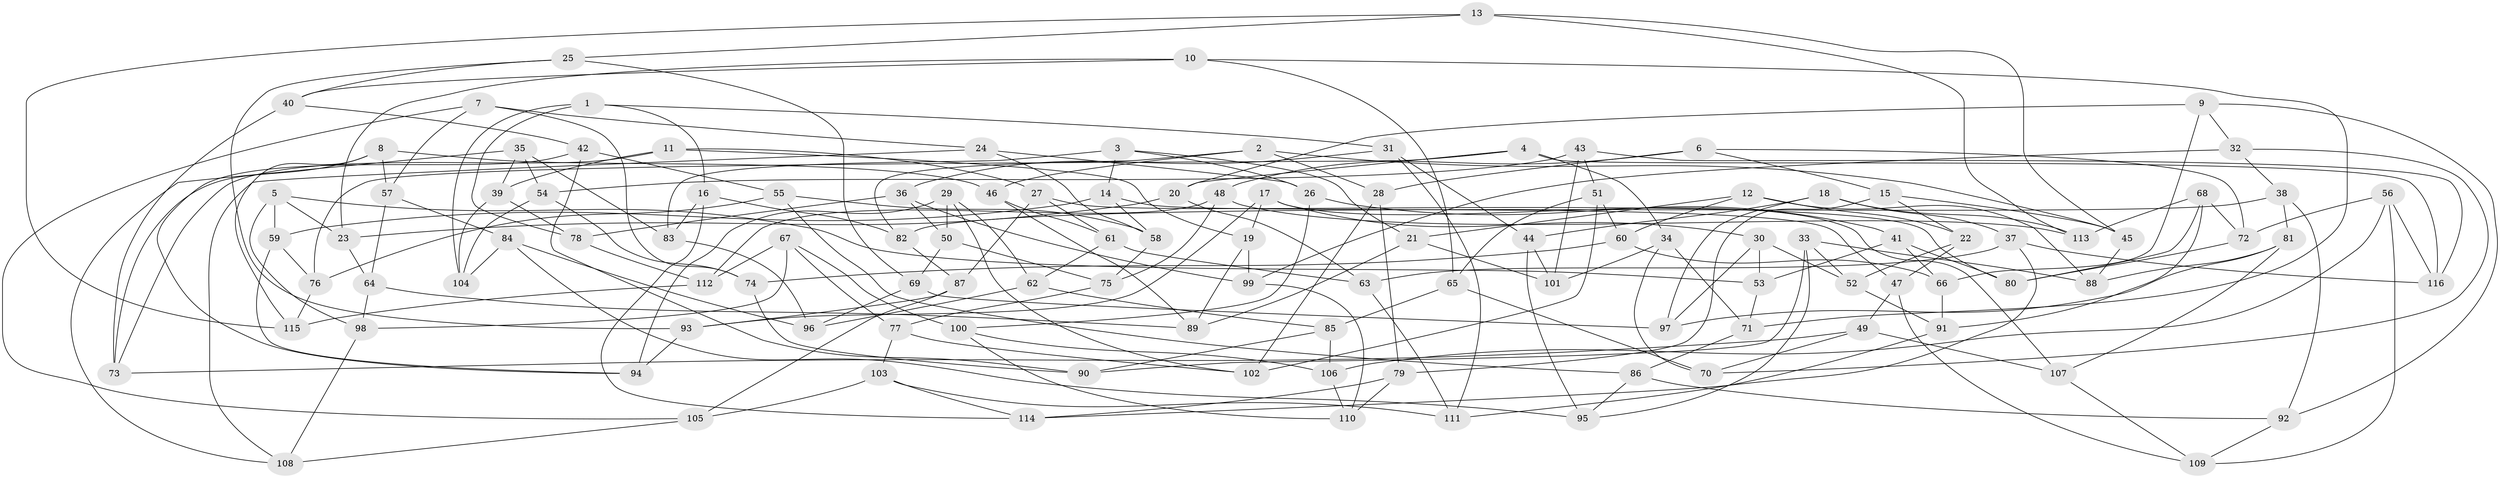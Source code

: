 // coarse degree distribution, {10: 0.04878048780487805, 7: 0.012195121951219513, 4: 0.8414634146341463, 8: 0.012195121951219513, 12: 0.012195121951219513, 11: 0.012195121951219513, 9: 0.012195121951219513, 3: 0.036585365853658534, 6: 0.012195121951219513}
// Generated by graph-tools (version 1.1) at 2025/53/03/04/25 22:53:52]
// undirected, 116 vertices, 232 edges
graph export_dot {
  node [color=gray90,style=filled];
  1;
  2;
  3;
  4;
  5;
  6;
  7;
  8;
  9;
  10;
  11;
  12;
  13;
  14;
  15;
  16;
  17;
  18;
  19;
  20;
  21;
  22;
  23;
  24;
  25;
  26;
  27;
  28;
  29;
  30;
  31;
  32;
  33;
  34;
  35;
  36;
  37;
  38;
  39;
  40;
  41;
  42;
  43;
  44;
  45;
  46;
  47;
  48;
  49;
  50;
  51;
  52;
  53;
  54;
  55;
  56;
  57;
  58;
  59;
  60;
  61;
  62;
  63;
  64;
  65;
  66;
  67;
  68;
  69;
  70;
  71;
  72;
  73;
  74;
  75;
  76;
  77;
  78;
  79;
  80;
  81;
  82;
  83;
  84;
  85;
  86;
  87;
  88;
  89;
  90;
  91;
  92;
  93;
  94;
  95;
  96;
  97;
  98;
  99;
  100;
  101;
  102;
  103;
  104;
  105;
  106;
  107;
  108;
  109;
  110;
  111;
  112;
  113;
  114;
  115;
  116;
  1 -- 78;
  1 -- 31;
  1 -- 16;
  1 -- 104;
  2 -- 46;
  2 -- 82;
  2 -- 45;
  2 -- 28;
  3 -- 21;
  3 -- 14;
  3 -- 26;
  3 -- 83;
  4 -- 76;
  4 -- 20;
  4 -- 116;
  4 -- 34;
  5 -- 53;
  5 -- 59;
  5 -- 98;
  5 -- 23;
  6 -- 72;
  6 -- 15;
  6 -- 48;
  6 -- 28;
  7 -- 105;
  7 -- 24;
  7 -- 74;
  7 -- 57;
  8 -- 46;
  8 -- 115;
  8 -- 57;
  8 -- 73;
  9 -- 20;
  9 -- 32;
  9 -- 66;
  9 -- 92;
  10 -- 71;
  10 -- 40;
  10 -- 65;
  10 -- 23;
  11 -- 39;
  11 -- 27;
  11 -- 19;
  11 -- 73;
  12 -- 22;
  12 -- 21;
  12 -- 88;
  12 -- 60;
  13 -- 113;
  13 -- 115;
  13 -- 25;
  13 -- 45;
  14 -- 59;
  14 -- 47;
  14 -- 58;
  15 -- 45;
  15 -- 22;
  15 -- 79;
  16 -- 114;
  16 -- 82;
  16 -- 83;
  17 -- 19;
  17 -- 93;
  17 -- 107;
  17 -- 30;
  18 -- 113;
  18 -- 37;
  18 -- 97;
  18 -- 44;
  19 -- 99;
  19 -- 89;
  20 -- 63;
  20 -- 23;
  21 -- 101;
  21 -- 89;
  22 -- 52;
  22 -- 47;
  23 -- 64;
  24 -- 108;
  24 -- 58;
  24 -- 26;
  25 -- 40;
  25 -- 69;
  25 -- 93;
  26 -- 100;
  26 -- 41;
  27 -- 87;
  27 -- 80;
  27 -- 61;
  28 -- 102;
  28 -- 79;
  29 -- 50;
  29 -- 94;
  29 -- 62;
  29 -- 102;
  30 -- 53;
  30 -- 52;
  30 -- 97;
  31 -- 36;
  31 -- 111;
  31 -- 44;
  32 -- 99;
  32 -- 38;
  32 -- 70;
  33 -- 90;
  33 -- 52;
  33 -- 88;
  33 -- 95;
  34 -- 71;
  34 -- 70;
  34 -- 101;
  35 -- 108;
  35 -- 39;
  35 -- 54;
  35 -- 83;
  36 -- 99;
  36 -- 50;
  36 -- 78;
  37 -- 116;
  37 -- 63;
  37 -- 114;
  38 -- 92;
  38 -- 81;
  38 -- 82;
  39 -- 104;
  39 -- 78;
  40 -- 73;
  40 -- 42;
  41 -- 80;
  41 -- 66;
  41 -- 53;
  42 -- 90;
  42 -- 94;
  42 -- 55;
  43 -- 54;
  43 -- 101;
  43 -- 51;
  43 -- 116;
  44 -- 95;
  44 -- 101;
  45 -- 88;
  46 -- 61;
  46 -- 89;
  47 -- 109;
  47 -- 49;
  48 -- 112;
  48 -- 75;
  48 -- 113;
  49 -- 107;
  49 -- 73;
  49 -- 70;
  50 -- 69;
  50 -- 75;
  51 -- 60;
  51 -- 102;
  51 -- 65;
  52 -- 91;
  53 -- 71;
  54 -- 104;
  54 -- 74;
  55 -- 86;
  55 -- 76;
  55 -- 58;
  56 -- 106;
  56 -- 116;
  56 -- 72;
  56 -- 109;
  57 -- 84;
  57 -- 64;
  58 -- 75;
  59 -- 94;
  59 -- 76;
  60 -- 74;
  60 -- 66;
  61 -- 62;
  61 -- 63;
  62 -- 85;
  62 -- 96;
  63 -- 111;
  64 -- 98;
  64 -- 89;
  65 -- 70;
  65 -- 85;
  66 -- 91;
  67 -- 98;
  67 -- 100;
  67 -- 112;
  67 -- 77;
  68 -- 91;
  68 -- 113;
  68 -- 72;
  68 -- 80;
  69 -- 97;
  69 -- 96;
  71 -- 86;
  72 -- 80;
  74 -- 90;
  75 -- 77;
  76 -- 115;
  77 -- 103;
  77 -- 102;
  78 -- 112;
  79 -- 110;
  79 -- 114;
  81 -- 88;
  81 -- 97;
  81 -- 107;
  82 -- 87;
  83 -- 96;
  84 -- 104;
  84 -- 95;
  84 -- 96;
  85 -- 90;
  85 -- 106;
  86 -- 92;
  86 -- 95;
  87 -- 105;
  87 -- 93;
  91 -- 111;
  92 -- 109;
  93 -- 94;
  98 -- 108;
  99 -- 110;
  100 -- 110;
  100 -- 106;
  103 -- 105;
  103 -- 114;
  103 -- 111;
  105 -- 108;
  106 -- 110;
  107 -- 109;
  112 -- 115;
}
